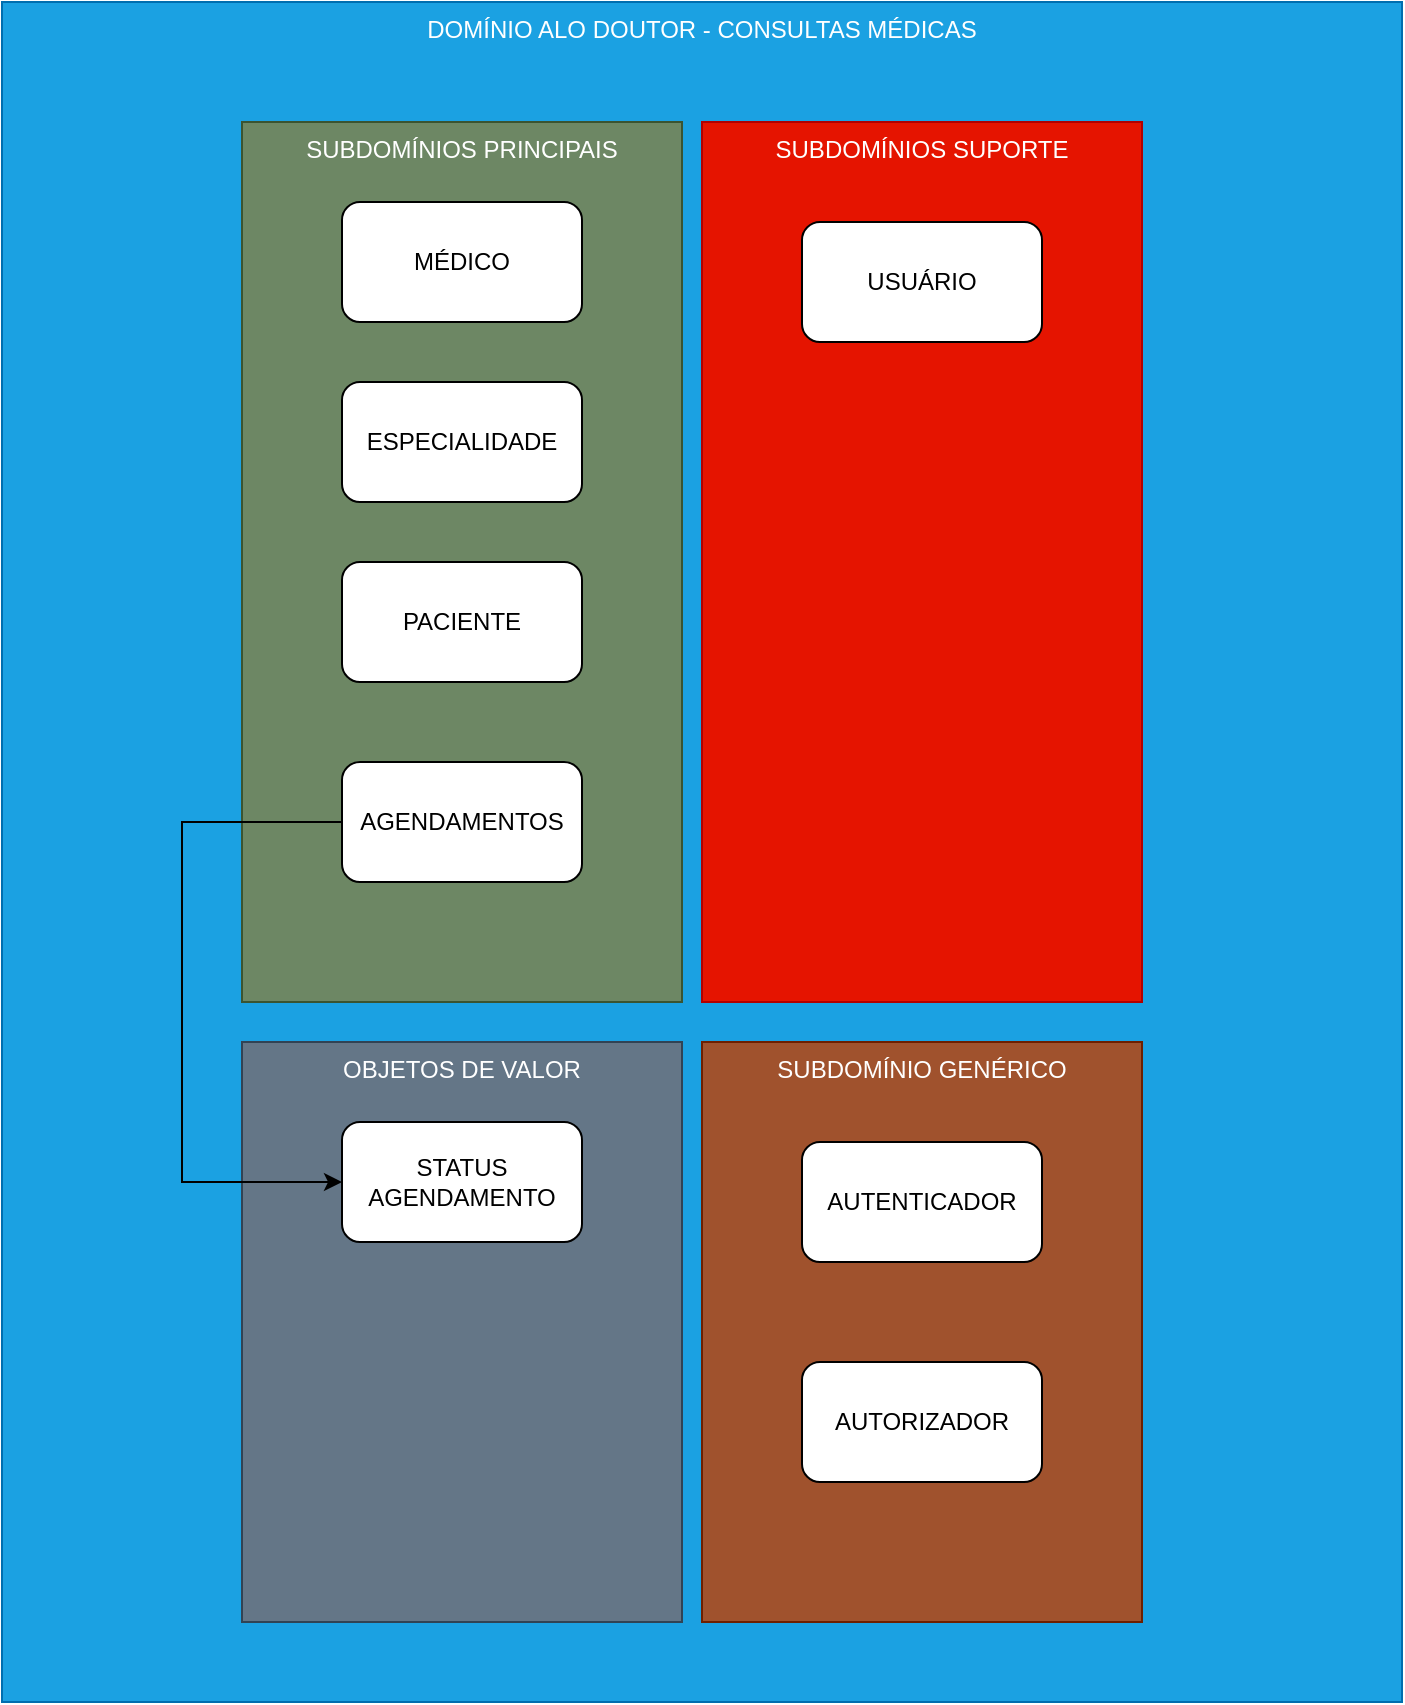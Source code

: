 <mxfile version="22.0.2" type="device" pages="2">
  <diagram name="DOMINIOS" id="WZtZchT8NtpQwqVBPbh9">
    <mxGraphModel dx="1931" dy="1024" grid="1" gridSize="10" guides="1" tooltips="1" connect="1" arrows="1" fold="1" page="1" pageScale="1" pageWidth="850" pageHeight="1100" math="0" shadow="0">
      <root>
        <mxCell id="0" />
        <mxCell id="1" parent="0" />
        <mxCell id="8HDtmW_I1IsD4asgzvK4-19" value="DOMÍNIO ALO DOUTOR - CONSULTAS MÉDICAS" style="rounded=0;whiteSpace=wrap;html=1;verticalAlign=top;fillColor=#1ba1e2;strokeColor=#006EAF;fontColor=#ffffff;" parent="1" vertex="1">
          <mxGeometry x="50" y="70" width="700" height="850" as="geometry" />
        </mxCell>
        <mxCell id="8HDtmW_I1IsD4asgzvK4-14" value="OBJETOS DE VALOR" style="rounded=0;whiteSpace=wrap;html=1;verticalAlign=top;fillColor=#647687;fontColor=#ffffff;strokeColor=#314354;" parent="1" vertex="1">
          <mxGeometry x="170" y="590" width="220" height="290" as="geometry" />
        </mxCell>
        <mxCell id="8HDtmW_I1IsD4asgzvK4-12" value="SUBDOMÍNIOS SUPORTE" style="rounded=0;whiteSpace=wrap;html=1;verticalAlign=top;fillColor=#e51400;strokeColor=#B20000;fontColor=#ffffff;" parent="1" vertex="1">
          <mxGeometry x="400" y="130" width="220" height="440" as="geometry" />
        </mxCell>
        <mxCell id="8HDtmW_I1IsD4asgzvK4-11" value="SUBDOMÍNIOS PRINCIPAIS" style="rounded=0;whiteSpace=wrap;html=1;verticalAlign=top;fillColor=#6d8764;strokeColor=#3A5431;fontColor=#ffffff;" parent="1" vertex="1">
          <mxGeometry x="170" y="130" width="220" height="440" as="geometry" />
        </mxCell>
        <mxCell id="8HDtmW_I1IsD4asgzvK4-1" value="MÉDICO" style="rounded=1;whiteSpace=wrap;html=1;" parent="1" vertex="1">
          <mxGeometry x="220" y="170" width="120" height="60" as="geometry" />
        </mxCell>
        <mxCell id="8cT_PscH72hnMi_Z4Eec-3" style="edgeStyle=orthogonalEdgeStyle;rounded=0;orthogonalLoop=1;jettySize=auto;html=1;exitX=0;exitY=0.5;exitDx=0;exitDy=0;entryX=0;entryY=0.5;entryDx=0;entryDy=0;" parent="1" source="8HDtmW_I1IsD4asgzvK4-2" target="8HDtmW_I1IsD4asgzvK4-9" edge="1">
          <mxGeometry relative="1" as="geometry">
            <Array as="points">
              <mxPoint x="140" y="480" />
              <mxPoint x="140" y="660" />
            </Array>
          </mxGeometry>
        </mxCell>
        <mxCell id="8HDtmW_I1IsD4asgzvK4-2" value="AGENDAMENTOS" style="rounded=1;whiteSpace=wrap;html=1;" parent="1" vertex="1">
          <mxGeometry x="220" y="450" width="120" height="60" as="geometry" />
        </mxCell>
        <mxCell id="8HDtmW_I1IsD4asgzvK4-8" value="PACIENTE" style="rounded=1;whiteSpace=wrap;html=1;" parent="1" vertex="1">
          <mxGeometry x="220" y="350" width="120" height="60" as="geometry" />
        </mxCell>
        <mxCell id="8HDtmW_I1IsD4asgzvK4-9" value="STATUS AGENDAMENTO" style="rounded=1;whiteSpace=wrap;html=1;" parent="1" vertex="1">
          <mxGeometry x="220" y="630" width="120" height="60" as="geometry" />
        </mxCell>
        <mxCell id="8HDtmW_I1IsD4asgzvK4-15" value="SUBDOMÍNIO GENÉRICO" style="rounded=0;whiteSpace=wrap;html=1;verticalAlign=top;fillColor=#a0522d;fontColor=#ffffff;strokeColor=#6D1F00;" parent="1" vertex="1">
          <mxGeometry x="400" y="590" width="220" height="290" as="geometry" />
        </mxCell>
        <mxCell id="8HDtmW_I1IsD4asgzvK4-16" value="AUTENTICADOR" style="rounded=1;whiteSpace=wrap;html=1;" parent="1" vertex="1">
          <mxGeometry x="450" y="640" width="120" height="60" as="geometry" />
        </mxCell>
        <mxCell id="8HDtmW_I1IsD4asgzvK4-17" value="AUTORIZADOR" style="rounded=1;whiteSpace=wrap;html=1;" parent="1" vertex="1">
          <mxGeometry x="450" y="750" width="120" height="60" as="geometry" />
        </mxCell>
        <mxCell id="8cT_PscH72hnMi_Z4Eec-4" value="USUÁRIO" style="rounded=1;whiteSpace=wrap;html=1;" parent="1" vertex="1">
          <mxGeometry x="450" y="180" width="120" height="60" as="geometry" />
        </mxCell>
        <mxCell id="06wso0YXykuYHm_mhMyd-1" value="ESPECIALIDADE" style="rounded=1;whiteSpace=wrap;html=1;" vertex="1" parent="1">
          <mxGeometry x="220" y="260" width="120" height="60" as="geometry" />
        </mxCell>
      </root>
    </mxGraphModel>
  </diagram>
  <diagram id="bDF0ETqcjMSj1T153W36" name="CONTEXTOS DELIMITADOS">
    <mxGraphModel dx="2781" dy="1024" grid="1" gridSize="10" guides="1" tooltips="1" connect="1" arrows="1" fold="1" page="1" pageScale="1" pageWidth="850" pageHeight="1100" math="0" shadow="0">
      <root>
        <mxCell id="0" />
        <mxCell id="1" parent="0" />
        <mxCell id="lkJJ3sQetg3iX73x_H3d-27" value="" style="group" parent="1" vertex="1" connectable="0">
          <mxGeometry x="-370" y="480" width="220" height="340" as="geometry" />
        </mxCell>
        <mxCell id="lkJJ3sQetg3iX73x_H3d-23" value="CONSULTA" style="rounded=0;whiteSpace=wrap;html=1;verticalAlign=top;fillColor=#6a00ff;strokeColor=#3700CC;fontColor=#ffffff;" parent="lkJJ3sQetg3iX73x_H3d-27" vertex="1">
          <mxGeometry width="220" height="340" as="geometry" />
        </mxCell>
        <mxCell id="lkJJ3sQetg3iX73x_H3d-10" value="AGENDAMENTOS" style="rounded=1;whiteSpace=wrap;html=1;" parent="lkJJ3sQetg3iX73x_H3d-27" vertex="1">
          <mxGeometry x="50" y="70" width="120" height="60" as="geometry" />
        </mxCell>
        <mxCell id="lkJJ3sQetg3iX73x_H3d-28" value="" style="group" parent="1" vertex="1" connectable="0">
          <mxGeometry x="-780" y="70" width="220" height="340" as="geometry" />
        </mxCell>
        <mxCell id="lkJJ3sQetg3iX73x_H3d-15" value="ACESSO" style="rounded=0;whiteSpace=wrap;html=1;verticalAlign=top;fillColor=#a0522d;fontColor=#ffffff;strokeColor=#6D1F00;" parent="lkJJ3sQetg3iX73x_H3d-28" vertex="1">
          <mxGeometry width="220" height="340" as="geometry" />
        </mxCell>
        <mxCell id="lkJJ3sQetg3iX73x_H3d-16" value="AUTENTICADOR" style="rounded=1;whiteSpace=wrap;html=1;" parent="lkJJ3sQetg3iX73x_H3d-28" vertex="1">
          <mxGeometry x="50" y="50" width="120" height="60" as="geometry" />
        </mxCell>
        <mxCell id="lkJJ3sQetg3iX73x_H3d-17" value="AUTORIZADOR" style="rounded=1;whiteSpace=wrap;html=1;" parent="lkJJ3sQetg3iX73x_H3d-28" vertex="1">
          <mxGeometry x="50" y="140" width="120" height="60" as="geometry" />
        </mxCell>
        <mxCell id="lkJJ3sQetg3iX73x_H3d-18" value="USUARIO" style="rounded=1;whiteSpace=wrap;html=1;" parent="lkJJ3sQetg3iX73x_H3d-28" vertex="1">
          <mxGeometry x="50" y="230" width="120" height="60" as="geometry" />
        </mxCell>
        <mxCell id="lkJJ3sQetg3iX73x_H3d-31" value="" style="endArrow=classic;html=1;rounded=0;exitX=0.5;exitY=0;exitDx=0;exitDy=0;entryX=0.5;entryY=0;entryDx=0;entryDy=0;" parent="1" source="lkJJ3sQetg3iX73x_H3d-15" target="lkJJ3sQetg3iX73x_H3d-4" edge="1">
          <mxGeometry width="50" height="50" relative="1" as="geometry">
            <mxPoint x="-630" y="-40" as="sourcePoint" />
            <mxPoint x="-580" y="-90" as="targetPoint" />
            <Array as="points">
              <mxPoint x="-670" y="50" />
              <mxPoint x="-200" y="50" />
              <mxPoint x="-140" y="50" />
            </Array>
          </mxGeometry>
        </mxCell>
        <mxCell id="lkJJ3sQetg3iX73x_H3d-32" value="" style="endArrow=classic;html=1;rounded=0;exitX=0.5;exitY=0;exitDx=0;exitDy=0;entryX=0.5;entryY=0;entryDx=0;entryDy=0;" parent="1" target="lkJJ3sQetg3iX73x_H3d-2" edge="1">
          <mxGeometry width="50" height="50" relative="1" as="geometry">
            <mxPoint x="-670" y="50" as="sourcePoint" />
            <mxPoint x="-70" y="50" as="targetPoint" />
            <Array as="points">
              <mxPoint x="-400" y="50" />
            </Array>
          </mxGeometry>
        </mxCell>
        <mxCell id="lkJJ3sQetg3iX73x_H3d-33" value="CLIENTE - CONFORMISTA" style="text;html=1;strokeColor=none;fillColor=none;align=center;verticalAlign=middle;whiteSpace=wrap;rounded=0;" parent="1" vertex="1">
          <mxGeometry x="-780" y="40" width="110" height="30" as="geometry" />
        </mxCell>
        <mxCell id="lkJJ3sQetg3iX73x_H3d-35" value="FORNECEDOR" style="text;html=1;strokeColor=none;fillColor=none;align=center;verticalAlign=middle;whiteSpace=wrap;rounded=0;" parent="1" vertex="1">
          <mxGeometry x="-510" y="46" width="110" height="30" as="geometry" />
        </mxCell>
        <mxCell id="lkJJ3sQetg3iX73x_H3d-39" value="" style="endArrow=classic;startArrow=classic;html=1;rounded=0;entryX=0.5;entryY=1;entryDx=0;entryDy=0;exitX=0.5;exitY=0;exitDx=0;exitDy=0;" parent="1" source="lkJJ3sQetg3iX73x_H3d-23" target="lkJJ3sQetg3iX73x_H3d-2" edge="1">
          <mxGeometry width="50" height="50" relative="1" as="geometry">
            <mxPoint x="-130" y="540" as="sourcePoint" />
            <mxPoint x="-80" y="490" as="targetPoint" />
          </mxGeometry>
        </mxCell>
        <mxCell id="lkJJ3sQetg3iX73x_H3d-40" value="" style="endArrow=classic;startArrow=classic;html=1;rounded=0;entryX=0.5;entryY=1;entryDx=0;entryDy=0;exitX=0.478;exitY=0.004;exitDx=0;exitDy=0;exitPerimeter=0;" parent="1" source="lkJJ3sQetg3iX73x_H3d-23" target="lkJJ3sQetg3iX73x_H3d-4" edge="1">
          <mxGeometry width="50" height="50" relative="1" as="geometry">
            <mxPoint x="420" y="530" as="sourcePoint" />
            <mxPoint x="260" y="460" as="targetPoint" />
          </mxGeometry>
        </mxCell>
        <mxCell id="lkJJ3sQetg3iX73x_H3d-41" value="PARCERIA" style="text;html=1;strokeColor=none;fillColor=none;align=center;verticalAlign=middle;whiteSpace=wrap;rounded=0;" parent="1" vertex="1">
          <mxGeometry x="-320" y="430" width="120" height="30" as="geometry" />
        </mxCell>
        <mxCell id="lkJJ3sQetg3iX73x_H3d-42" value="" style="endArrow=classic;html=1;rounded=0;exitX=0.5;exitY=1;exitDx=0;exitDy=0;entryX=0;entryY=0.5;entryDx=0;entryDy=0;" parent="1" source="lkJJ3sQetg3iX73x_H3d-15" target="lkJJ3sQetg3iX73x_H3d-23" edge="1">
          <mxGeometry width="50" height="50" relative="1" as="geometry">
            <mxPoint x="-540" y="430" as="sourcePoint" />
            <mxPoint x="-490" y="380" as="targetPoint" />
            <Array as="points">
              <mxPoint x="-670" y="650" />
            </Array>
          </mxGeometry>
        </mxCell>
        <mxCell id="lkJJ3sQetg3iX73x_H3d-43" value="CLIENTE - CONFORMISTA" style="text;html=1;strokeColor=none;fillColor=none;align=center;verticalAlign=middle;whiteSpace=wrap;rounded=0;" parent="1" vertex="1">
          <mxGeometry x="-750" y="410" width="60" height="30" as="geometry" />
        </mxCell>
        <mxCell id="lkJJ3sQetg3iX73x_H3d-44" value="FORNECEDOR" style="text;html=1;strokeColor=none;fillColor=none;align=center;verticalAlign=middle;whiteSpace=wrap;rounded=0;" parent="1" vertex="1">
          <mxGeometry x="-530" y="620" width="160" height="30" as="geometry" />
        </mxCell>
        <mxCell id="lkJJ3sQetg3iX73x_H3d-2" value="PACIENTE" style="rounded=0;whiteSpace=wrap;html=1;verticalAlign=top;fillColor=#647687;fontColor=#ffffff;strokeColor=#314354;" parent="1" vertex="1">
          <mxGeometry x="-510" y="70" width="220" height="340" as="geometry" />
        </mxCell>
        <mxCell id="lkJJ3sQetg3iX73x_H3d-7" value="PACIENTE" style="rounded=1;whiteSpace=wrap;html=1;" parent="1" vertex="1">
          <mxGeometry x="-460" y="180" width="120" height="60" as="geometry" />
        </mxCell>
        <mxCell id="lkJJ3sQetg3iX73x_H3d-4" value="MEDICO" style="rounded=0;whiteSpace=wrap;html=1;verticalAlign=top;fillColor=#6d8764;strokeColor=#3A5431;fontColor=#ffffff;" parent="1" vertex="1">
          <mxGeometry x="-250" y="70" width="220" height="340" as="geometry" />
        </mxCell>
        <mxCell id="lkJJ3sQetg3iX73x_H3d-5" value="MÉDICO" style="rounded=1;whiteSpace=wrap;html=1;" parent="1" vertex="1">
          <mxGeometry x="-200" y="120" width="120" height="60" as="geometry" />
        </mxCell>
        <mxCell id="lkJJ3sQetg3iX73x_H3d-21" value="ESPECIALIDADE MÉDICA" style="rounded=1;whiteSpace=wrap;html=1;" parent="1" vertex="1">
          <mxGeometry x="-200" y="200" width="120" height="60" as="geometry" />
        </mxCell>
        <mxCell id="jAfIR9TgOL-kCIooigYr-2" value="FORNECEDOR" style="text;html=1;strokeColor=none;fillColor=none;align=center;verticalAlign=middle;whiteSpace=wrap;rounded=0;" vertex="1" parent="1">
          <mxGeometry x="-250" y="46" width="110" height="30" as="geometry" />
        </mxCell>
      </root>
    </mxGraphModel>
  </diagram>
</mxfile>
